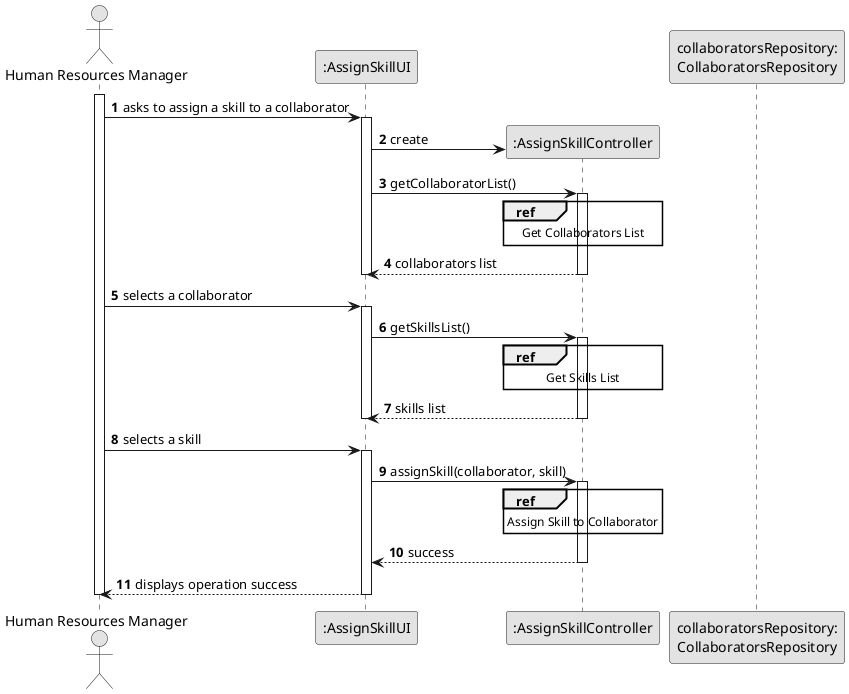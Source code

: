 @startuml
skinparam monochrome true
skinparam packageStyle rectangle
skinparam shadowing false

autonumber

'hide footbox
actor "Human Resources Manager" as HRM
participant ":AssignSkillUI" as UI
participant ":AssignSkillController" as AssSkCTRL
participant "collaboratorsRepository:\nCollaboratorsRepository" as CollaboratorsRepository


activate HRM

    HRM -> UI : asks to assign a skill to a collaborator

    activate UI

        UI -> AssSkCTRL** : create
        UI -> AssSkCTRL : getCollaboratorList()

        activate AssSkCTRL
            ref over AssSkCTRL
                Get Collaborators List
            end
        AssSkCTRL --> UI: collaborators list
        deactivate AssSkCTRL

    deactivate UI

    HRM -> UI : selects a collaborator

    activate UI

        UI -> AssSkCTRL: getSkillsList()

        activate AssSkCTRL
            ref over AssSkCTRL
                Get Skills List
            end
            AssSkCTRL --> UI: skills list
        deactivate AssSkCTRL

    deactivate UI

    HRM -> UI: selects a skill

    activate UI

        UI -> AssSkCTRL: assignSkill(collaborator, skill)

        activate AssSkCTRL
            ref over AssSkCTRL
                Assign Skill to Collaborator
            end
            AssSkCTRL --> UI: success

        deactivate AssSkCTRL

        UI --> HRM: displays operation success

    deactivate UI

deactivate HRM
@enduml
